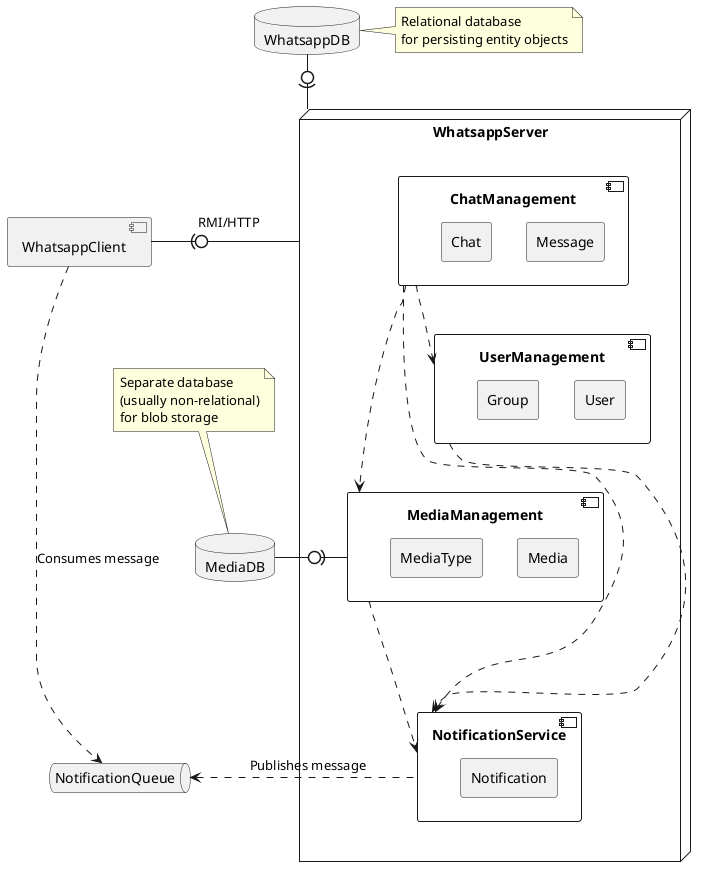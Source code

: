 @startuml

component WhatsappClient
node WhatsappServer {
    component ChatManagement {
        rectangle Message
        rectangle Chat
    }
    component UserManagement {
        rectangle User
        rectangle Group
    }
    component MediaManagement {
        rectangle Media
        rectangle MediaType
    }
    component NotificationService {
        rectangle Notification
    }
}
database WhatsappDB
database MediaDB
queue NotificationQueue

WhatsappClient -right(0- WhatsappServer :  RMI/HTTP
ChatManagement -down[dashed]-> UserManagement
ChatManagement --[dashed]-> MediaManagement
ChatManagement --[dashed]-> NotificationService
UserManagement --[dashed]-> NotificationService
MediaManagement --[dashed]-> NotificationService

MediaManagement -left(0- MediaDB
note top of MediaDB
Separate database
(usually non-relational)
for blob storage
end note
WhatsappDB -0)- WhatsappServer
note right of WhatsappDB
Relational database
for persisting entity objects
end note

NotificationService --left[dashed]-> NotificationQueue : Publishes message
WhatsappClient --[dashed]> NotificationQueue : Consumes message
@enduml
